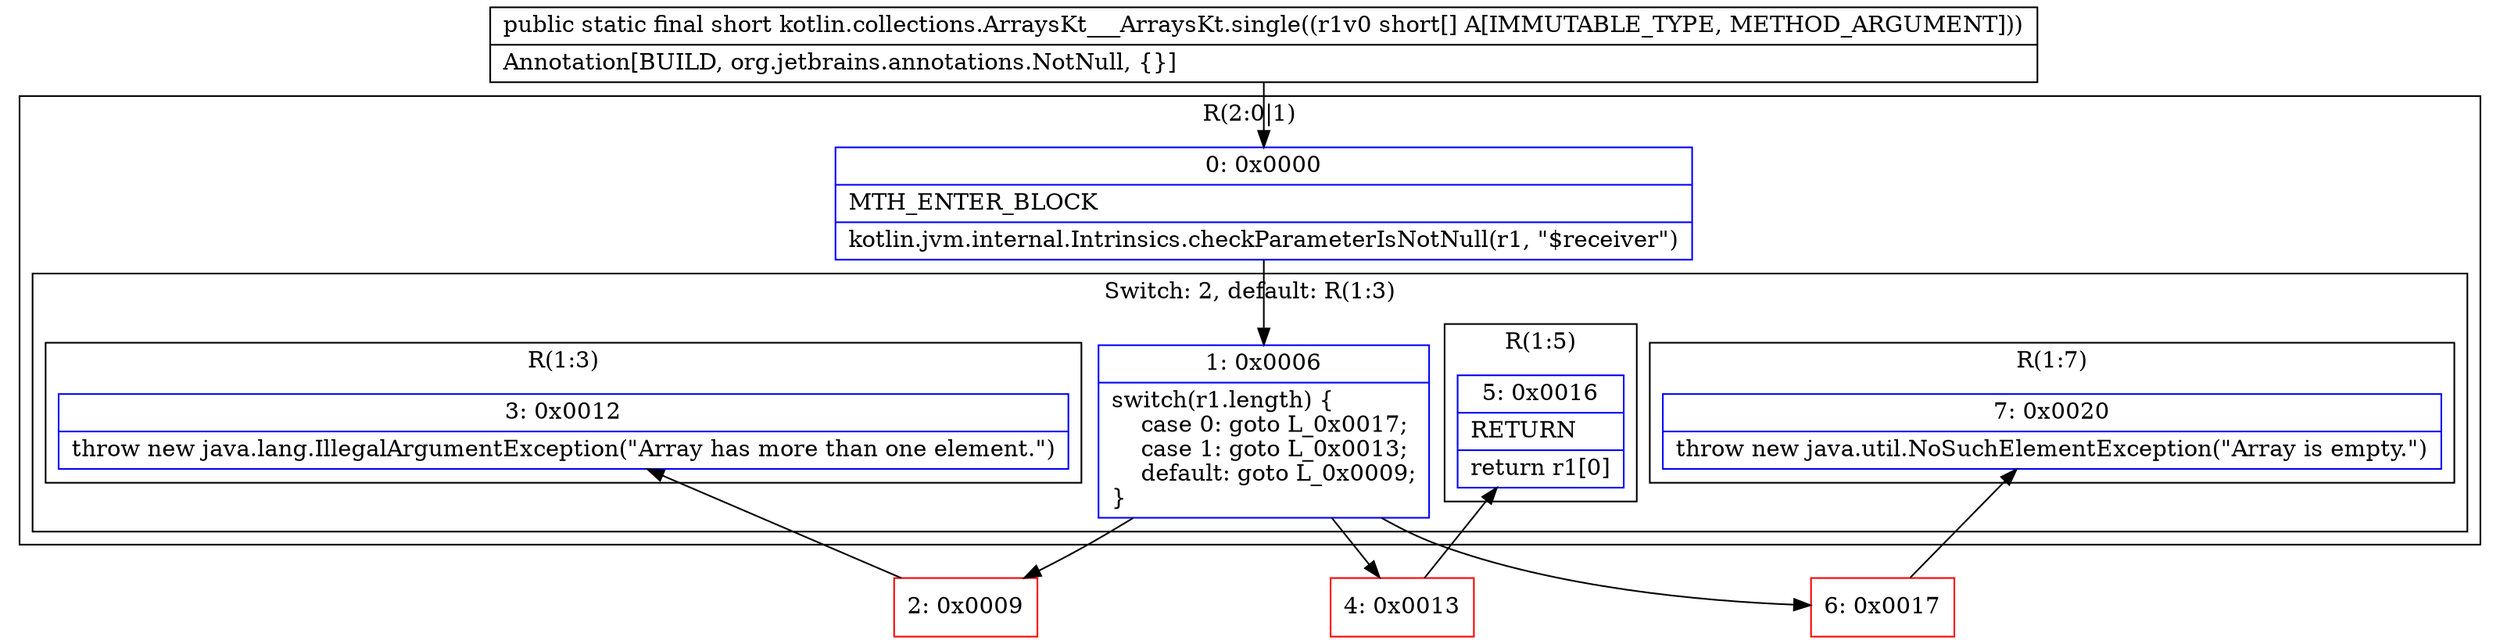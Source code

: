 digraph "CFG forkotlin.collections.ArraysKt___ArraysKt.single([S)S" {
subgraph cluster_Region_1673778223 {
label = "R(2:0|1)";
node [shape=record,color=blue];
Node_0 [shape=record,label="{0\:\ 0x0000|MTH_ENTER_BLOCK\l|kotlin.jvm.internal.Intrinsics.checkParameterIsNotNull(r1, \"$receiver\")\l}"];
subgraph cluster_SwitchRegion_1668128900 {
label = "Switch: 2, default: R(1:3)";
node [shape=record,color=blue];
Node_1 [shape=record,label="{1\:\ 0x0006|switch(r1.length) \{\l    case 0: goto L_0x0017;\l    case 1: goto L_0x0013;\l    default: goto L_0x0009;\l\}\l}"];
subgraph cluster_Region_1197537418 {
label = "R(1:7)";
node [shape=record,color=blue];
Node_7 [shape=record,label="{7\:\ 0x0020|throw new java.util.NoSuchElementException(\"Array is empty.\")\l}"];
}
subgraph cluster_Region_1732137785 {
label = "R(1:5)";
node [shape=record,color=blue];
Node_5 [shape=record,label="{5\:\ 0x0016|RETURN\l|return r1[0]\l}"];
}
subgraph cluster_Region_438407517 {
label = "R(1:3)";
node [shape=record,color=blue];
Node_3 [shape=record,label="{3\:\ 0x0012|throw new java.lang.IllegalArgumentException(\"Array has more than one element.\")\l}"];
}
}
}
Node_2 [shape=record,color=red,label="{2\:\ 0x0009}"];
Node_4 [shape=record,color=red,label="{4\:\ 0x0013}"];
Node_6 [shape=record,color=red,label="{6\:\ 0x0017}"];
MethodNode[shape=record,label="{public static final short kotlin.collections.ArraysKt___ArraysKt.single((r1v0 short[] A[IMMUTABLE_TYPE, METHOD_ARGUMENT]))  | Annotation[BUILD, org.jetbrains.annotations.NotNull, \{\}]\l}"];
MethodNode -> Node_0;
Node_0 -> Node_1;
Node_1 -> Node_2;
Node_1 -> Node_4;
Node_1 -> Node_6;
Node_2 -> Node_3;
Node_4 -> Node_5;
Node_6 -> Node_7;
}


